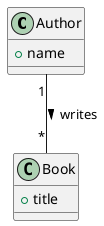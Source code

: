 @startuml
class Author {
    + name
}
class Book {
    + title
}
Author "1" -- "*" Book : writes >
@enduml